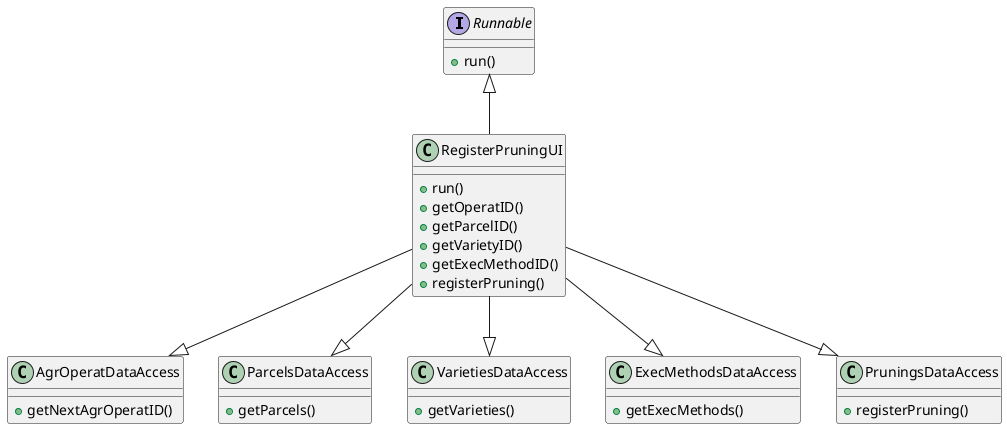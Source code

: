 @startuml
'skinparam monochrome true
skinparam packageStyle rectangle
skinparam shadowing false
skinparam linetype polyline

interface Runnable {
  +run()
}

class RegisterPruningUI {
  +run()
  +getOperatID()
  +getParcelID()
  +getVarietyID()
  +getExecMethodID()
  +registerPruning()
}

class AgrOperatDataAccess {
  +getNextAgrOperatID()
}

class ParcelsDataAccess {
  +getParcels()
}

class VarietiesDataAccess {
  +getVarieties()
}

class ExecMethodsDataAccess {
  +getExecMethods()
}

class PruningsDataAccess {
  +registerPruning()
}

Runnable <|-- RegisterPruningUI

RegisterPruningUI --|> AgrOperatDataAccess
RegisterPruningUI --|> ParcelsDataAccess
RegisterPruningUI --|> VarietiesDataAccess
RegisterPruningUI --|> ExecMethodsDataAccess
RegisterPruningUI --|> PruningsDataAccess

@enduml
